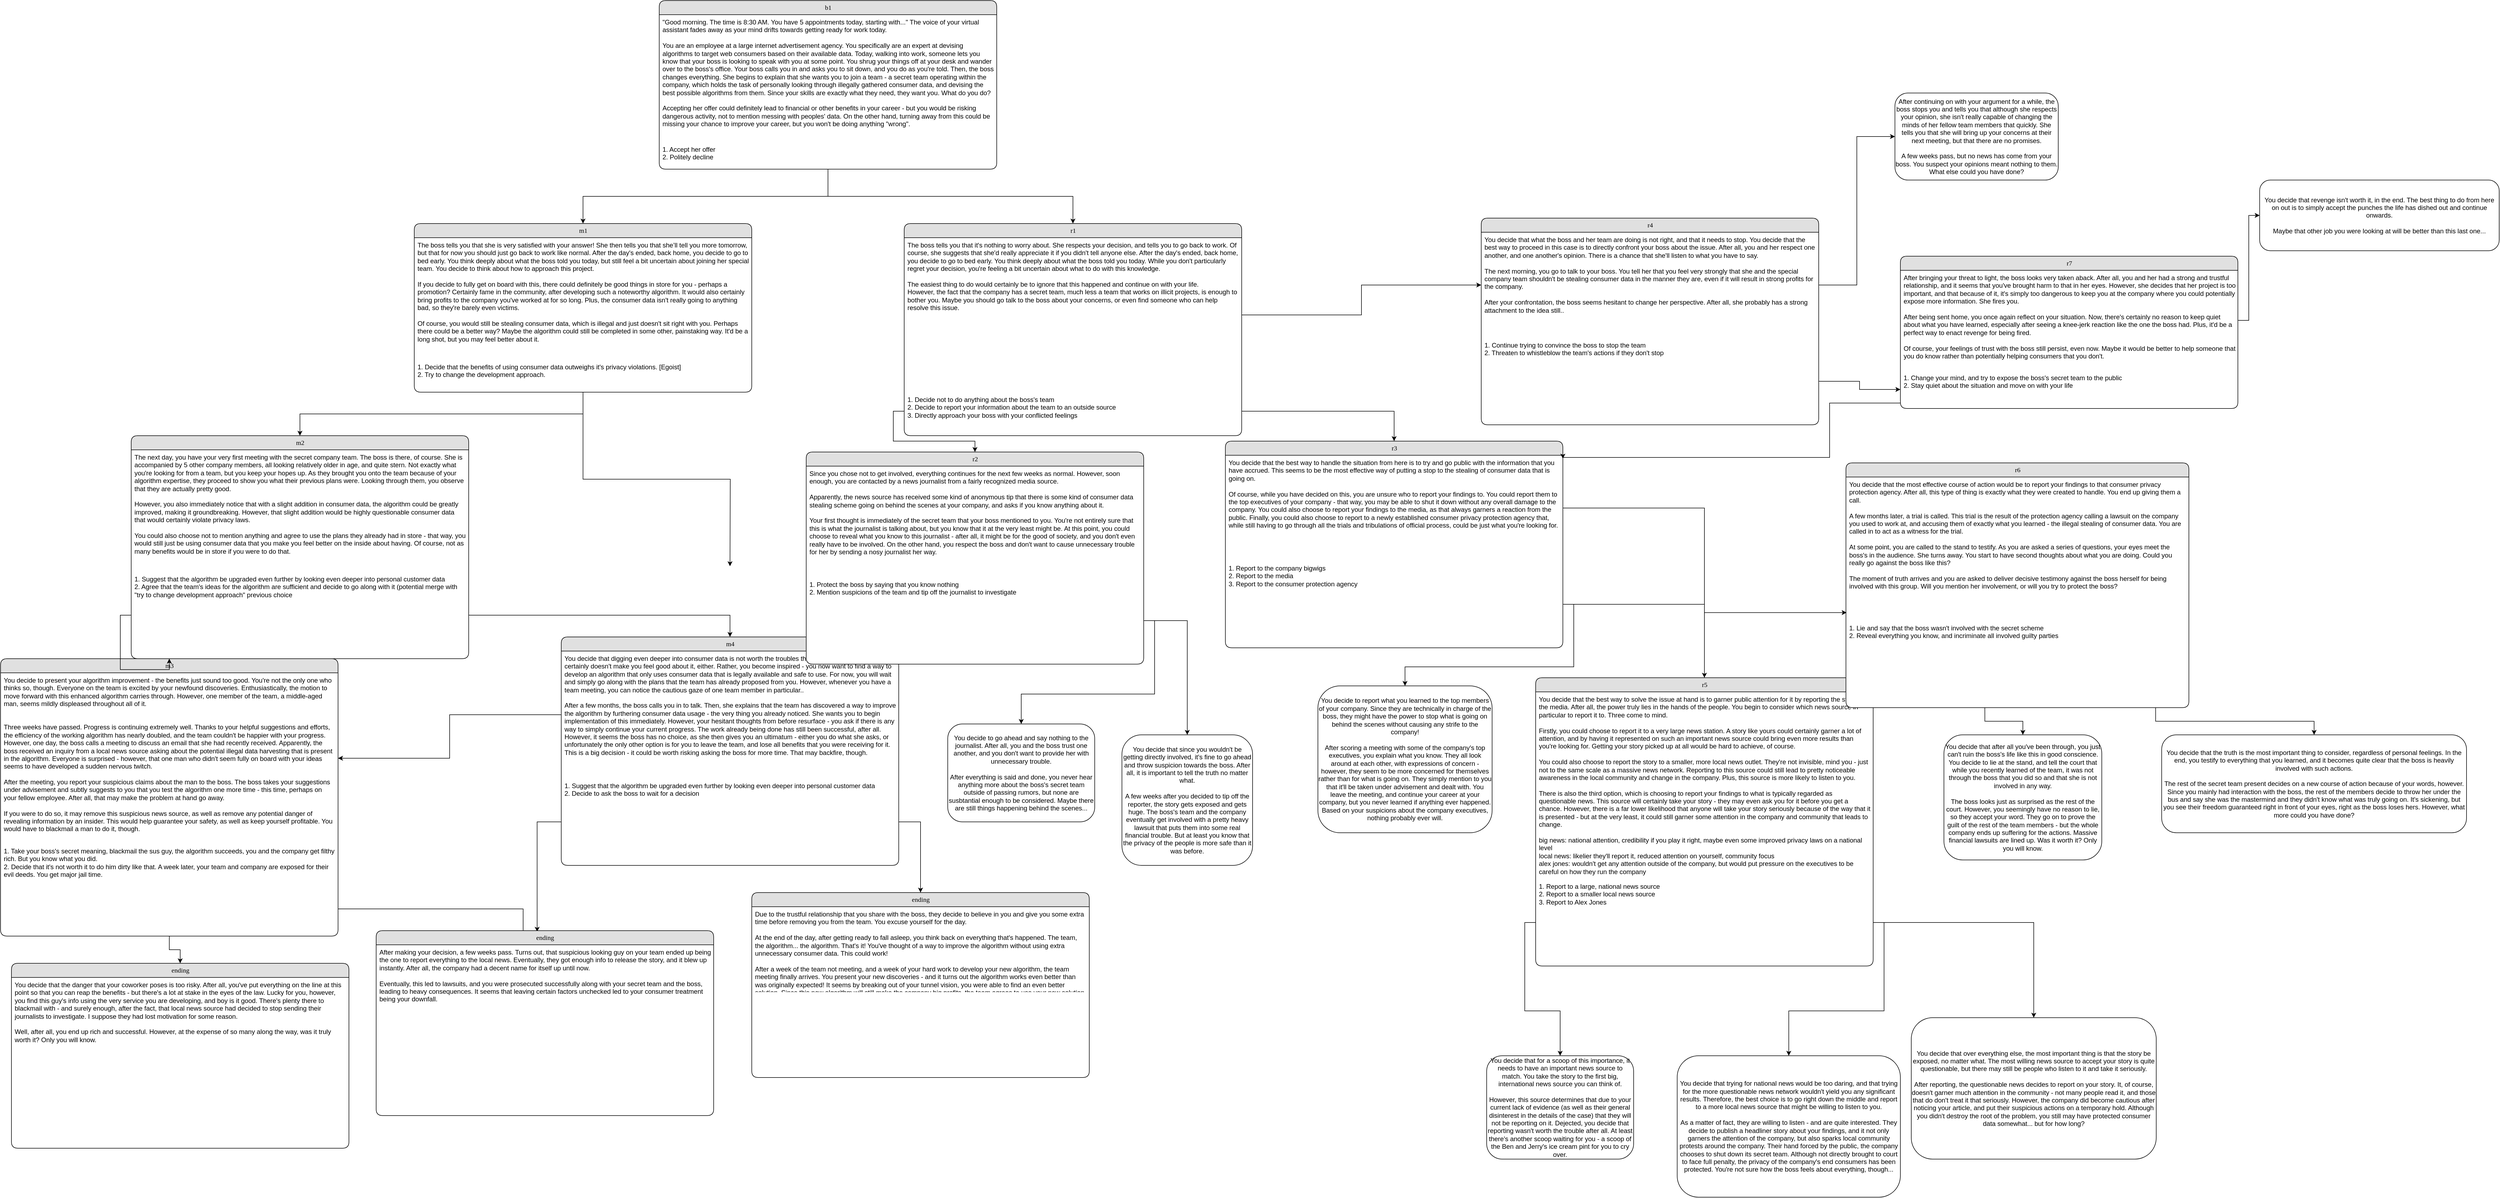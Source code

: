 <mxfile version="13.9.6" type="github">
  <diagram name="Page-1" id="b520641d-4fe3-3701-9064-5fc419738815">
    <mxGraphModel dx="2522" dy="772" grid="1" gridSize="10" guides="1" tooltips="1" connect="1" arrows="1" fold="1" page="1" pageScale="1" pageWidth="1100" pageHeight="850" background="#ffffff" math="0" shadow="0">
      <root>
        <mxCell id="0" />
        <mxCell id="1" parent="0" />
        <mxCell id="e9B-Smu1X89H_BTClJb--25" style="edgeStyle=orthogonalEdgeStyle;rounded=0;orthogonalLoop=1;jettySize=auto;html=1;" parent="1" source="e9B-Smu1X89H_BTClJb--18" target="e9B-Smu1X89H_BTClJb--22" edge="1">
          <mxGeometry relative="1" as="geometry" />
        </mxCell>
        <mxCell id="e9B-Smu1X89H_BTClJb--29" style="edgeStyle=orthogonalEdgeStyle;rounded=0;orthogonalLoop=1;jettySize=auto;html=1;" parent="1" source="e9B-Smu1X89H_BTClJb--18" target="e9B-Smu1X89H_BTClJb--26" edge="1">
          <mxGeometry relative="1" as="geometry" />
        </mxCell>
        <mxCell id="e9B-Smu1X89H_BTClJb--18" value="b1" style="swimlane;html=1;fontStyle=0;childLayout=stackLayout;horizontal=1;startSize=26;fillColor=#e0e0e0;horizontalStack=0;resizeParent=1;resizeLast=0;collapsible=1;marginBottom=0;swimlaneFillColor=#ffffff;align=center;rounded=1;shadow=0;comic=0;labelBackgroundColor=none;strokeWidth=1;fontFamily=Verdana;fontSize=12" parent="1" vertex="1">
          <mxGeometry x="130" y="30" width="620" height="310" as="geometry">
            <mxRectangle x="130" y="30" width="50" height="26" as="alternateBounds" />
          </mxGeometry>
        </mxCell>
        <mxCell id="e9B-Smu1X89H_BTClJb--19" value="&quot;Good morning. The time is 8:30 AM. You have 5 appointments today, starting with...&quot; The voice of your virtual assistant fades away as your mind drifts towards getting ready for work today.&#xa;&#xa;You are an employee at a large internet advertisement agency. You specifically are an expert at devising algorithms to target web consumers based on their available data. Today, walking into work, someone lets you know that your boss is looking to speak with you at some point. You shrug your things off at your desk and wander over to the boss&#39;s office. Your boss calls you in and asks you to sit down, and you do as you&#39;re told. Then, the boss changes everything. She begins to explain that she wants you to join a team - a secret team operating within the company, which holds the task of personally looking through illegally gathered consumer data, and devising the best possible algorithms from them. Since your skills are exactly what they need, they want you. What do you do?&#xa;&#xa;Accepting her offer could definitely lead to financial or other benefits in your career - but you would be risking dangerous activity, not to mention messing with peoples&#39; data. On the other hand, turning away from this could be missing your chance to improve your career, but you won&#39;t be doing anything &quot;wrong&quot;." style="text;strokeColor=none;fillColor=none;spacingLeft=4;spacingRight=4;overflow=hidden;rotatable=0;points=[[0,0.5],[1,0.5]];portConstraint=eastwest;whiteSpace=wrap;verticalAlign=top;" parent="e9B-Smu1X89H_BTClJb--18" vertex="1">
          <mxGeometry y="26" width="620" height="234" as="geometry" />
        </mxCell>
        <mxCell id="e9B-Smu1X89H_BTClJb--21" value="1. Accept her offer&#xa;2. Politely decline" style="text;strokeColor=none;fillColor=none;spacingLeft=4;spacingRight=4;whiteSpace=wrap;overflow=hidden;rotatable=0;points=[[0,0.5],[1,0.5]];portConstraint=eastwest;" parent="e9B-Smu1X89H_BTClJb--18" vertex="1">
          <mxGeometry y="260" width="620" height="50" as="geometry" />
        </mxCell>
        <mxCell id="e9B-Smu1X89H_BTClJb--33" style="edgeStyle=orthogonalEdgeStyle;rounded=0;orthogonalLoop=1;jettySize=auto;html=1;" parent="1" source="e9B-Smu1X89H_BTClJb--22" target="e9B-Smu1X89H_BTClJb--30" edge="1">
          <mxGeometry relative="1" as="geometry" />
        </mxCell>
        <mxCell id="V5t-5OzrnSoj0Fzdp6cP-18" style="edgeStyle=orthogonalEdgeStyle;rounded=0;orthogonalLoop=1;jettySize=auto;html=1;" parent="1" source="e9B-Smu1X89H_BTClJb--22" edge="1">
          <mxGeometry relative="1" as="geometry">
            <mxPoint x="260" y="1070" as="targetPoint" />
          </mxGeometry>
        </mxCell>
        <mxCell id="e9B-Smu1X89H_BTClJb--22" value="m1" style="swimlane;html=1;fontStyle=0;childLayout=stackLayout;horizontal=1;startSize=26;fillColor=#e0e0e0;horizontalStack=0;resizeParent=1;resizeLast=0;collapsible=1;marginBottom=0;swimlaneFillColor=#ffffff;align=center;rounded=1;shadow=0;comic=0;labelBackgroundColor=none;strokeWidth=1;fontFamily=Verdana;fontSize=12" parent="1" vertex="1">
          <mxGeometry x="-320" y="440" width="620" height="310" as="geometry">
            <mxRectangle x="510" y="180" width="50" height="26" as="alternateBounds" />
          </mxGeometry>
        </mxCell>
        <mxCell id="e9B-Smu1X89H_BTClJb--23" value="The boss tells you that she is very satisfied with your answer! She then tells you that she’ll tell you more tomorrow, but that for now you should just go back to work like normal. After the day&#39;s ended, back home, you decide to go to bed early. You think deeply about what the boss told you today, but still feel a bit uncertain about joining her special team. You decide to think about how to approach this project.&#xa;&#xa;If you decide to fully get on board with this, there could definitely be good things in store for you - perhaps a promotion? Certainly fame in the community, after developing such a noteworthy algorithm. It would also certainly bring profits to the company you&#39;ve worked at for so long. Plus, the consumer data isn&#39;t really going to anything bad, so they&#39;re barely even victims.&#xa;&#xa;Of course, you would still be stealing consumer data, which is illegal and just doesn&#39;t sit right with you. Perhaps there could be a better way? Maybe the algorithm could still be completed in some other, painstaking way. It&#39;d be a long shot, but you may feel better about it." style="text;strokeColor=none;fillColor=none;spacingLeft=4;spacingRight=4;overflow=hidden;rotatable=0;points=[[0,0.5],[1,0.5]];portConstraint=eastwest;whiteSpace=wrap;verticalAlign=top;" parent="e9B-Smu1X89H_BTClJb--22" vertex="1">
          <mxGeometry y="26" width="620" height="224" as="geometry" />
        </mxCell>
        <mxCell id="e9B-Smu1X89H_BTClJb--24" value="1. Decide that the benefits of using consumer data outweighs it&#39;s privacy violations. [Egoist]&#xa;2. Try to change the development approach." style="text;strokeColor=none;fillColor=none;spacingLeft=4;spacingRight=4;whiteSpace=wrap;overflow=hidden;rotatable=0;points=[[0,0.5],[1,0.5]];portConstraint=eastwest;" parent="e9B-Smu1X89H_BTClJb--22" vertex="1">
          <mxGeometry y="250" width="620" height="50" as="geometry" />
        </mxCell>
        <mxCell id="e9B-Smu1X89H_BTClJb--26" value="r1" style="swimlane;html=1;fontStyle=0;childLayout=stackLayout;horizontal=1;startSize=26;fillColor=#e0e0e0;horizontalStack=0;resizeParent=1;resizeLast=0;collapsible=1;marginBottom=0;swimlaneFillColor=#ffffff;align=center;rounded=1;shadow=0;comic=0;labelBackgroundColor=none;strokeWidth=1;fontFamily=Verdana;fontSize=12" parent="1" vertex="1">
          <mxGeometry x="580" y="440" width="620" height="390" as="geometry">
            <mxRectangle x="510" y="180" width="50" height="26" as="alternateBounds" />
          </mxGeometry>
        </mxCell>
        <mxCell id="e9B-Smu1X89H_BTClJb--27" value="The boss tells you that it&#39;s nothing to worry about. She respects your decision, and tells you to go back to work. Of course, she suggests that she&#39;d really appreciate it if you didn&#39;t tell anyone else. After the day&#39;s ended, back home, you decide to go to bed early. You think deeply about what the boss told you today. While you don&#39;t particularly regret your decision, you&#39;re feeling a bit uncertain about what to do with this knowledge. &#xa;&#xa;The easiest thing to do would certainly be to ignore that this happened and continue on with your life. &#xa;However, the fact that the company has a secret team, much less a team that works on illicit projects, is enough to bother you. Maybe you should go talk to the boss about your concerns, or even find someone who can help resolve this issue." style="text;strokeColor=none;fillColor=none;spacingLeft=4;spacingRight=4;overflow=hidden;rotatable=0;points=[[0,0.5],[1,0.5]];portConstraint=eastwest;whiteSpace=wrap;verticalAlign=top;" parent="e9B-Smu1X89H_BTClJb--26" vertex="1">
          <mxGeometry y="26" width="620" height="284" as="geometry" />
        </mxCell>
        <mxCell id="e9B-Smu1X89H_BTClJb--28" value="1. Decide not to do anything about the boss&#39;s team&#xa;2. Decide to report your information about the team to an outside source&#xa;3. Directly approach your boss with your conflicted feelings" style="text;strokeColor=none;fillColor=none;spacingLeft=4;spacingRight=4;whiteSpace=wrap;overflow=hidden;rotatable=0;points=[[0,0.5],[1,0.5]];portConstraint=eastwest;" parent="e9B-Smu1X89H_BTClJb--26" vertex="1">
          <mxGeometry y="310" width="620" height="70" as="geometry" />
        </mxCell>
        <mxCell id="e9B-Smu1X89H_BTClJb--30" value="m2" style="swimlane;html=1;fontStyle=0;childLayout=stackLayout;horizontal=1;startSize=26;fillColor=#e0e0e0;horizontalStack=0;resizeParent=1;resizeLast=0;collapsible=1;marginBottom=0;swimlaneFillColor=#ffffff;align=center;rounded=1;shadow=0;comic=0;labelBackgroundColor=none;strokeWidth=1;fontFamily=Verdana;fontSize=12" parent="1" vertex="1">
          <mxGeometry x="-840" y="830" width="620" height="410" as="geometry">
            <mxRectangle x="510" y="180" width="50" height="26" as="alternateBounds" />
          </mxGeometry>
        </mxCell>
        <mxCell id="e9B-Smu1X89H_BTClJb--31" value="The next day, you have your very first meeting with the secret company team. The boss is there, of course. She is accompanied by 5 other company members, all looking relatively older in age, and quite stern. Not exactly what you&#39;re looking for from a team, but you keep your hopes up. As they brought you onto the team because of your algorithm expertise, they proceed to show you what their previous plans were. Looking through them, you observe that they are actually pretty good. &#xa;&#xa;However, you also immediately notice that with a slight addition in consumer data, the algorithm could be greatly improved, making it groundbreaking. However, that slight addition would be highly questionable consumer data that would certainly violate privacy laws.&#xa;&#xa;You could also choose not to mention anything and agree to use the plans they already had in store - that way, you would still just be using consumer data that you make you feel better on the inside about having. Of course, not as many benefits would be in store if you were to do that." style="text;strokeColor=none;fillColor=none;spacingLeft=4;spacingRight=4;overflow=hidden;rotatable=0;points=[[0,0.5],[1,0.5]];portConstraint=eastwest;whiteSpace=wrap;verticalAlign=top;" parent="e9B-Smu1X89H_BTClJb--30" vertex="1">
          <mxGeometry y="26" width="620" height="224" as="geometry" />
        </mxCell>
        <mxCell id="e9B-Smu1X89H_BTClJb--32" value="1. Suggest that the algorithm be upgraded even further by looking even deeper into personal customer data&#xa;2. Agree that the team&#39;s ideas for the algorithm are sufficient and decide to go along with it (potential merge with &quot;try to change development approach&quot; previous choice" style="text;strokeColor=none;fillColor=none;spacingLeft=4;spacingRight=4;whiteSpace=wrap;overflow=hidden;rotatable=0;points=[[0,0.5],[1,0.5]];portConstraint=eastwest;" parent="e9B-Smu1X89H_BTClJb--30" vertex="1">
          <mxGeometry y="250" width="620" height="160" as="geometry" />
        </mxCell>
        <mxCell id="V5t-5OzrnSoj0Fzdp6cP-26" style="edgeStyle=orthogonalEdgeStyle;rounded=0;orthogonalLoop=1;jettySize=auto;html=1;" parent="1" source="V5t-5OzrnSoj0Fzdp6cP-7" target="ORPxbONJtoW9aJd18paX-41" edge="1">
          <mxGeometry relative="1" as="geometry">
            <mxPoint x="-310" y="1735" as="targetPoint" />
            <Array as="points">
              <mxPoint x="-120" y="1700" />
            </Array>
          </mxGeometry>
        </mxCell>
        <mxCell id="V5t-5OzrnSoj0Fzdp6cP-29" style="edgeStyle=orthogonalEdgeStyle;rounded=0;orthogonalLoop=1;jettySize=auto;html=1;entryX=0.5;entryY=0;entryDx=0;entryDy=0;" parent="1" source="V5t-5OzrnSoj0Fzdp6cP-7" target="ORPxbONJtoW9aJd18paX-42" edge="1">
          <mxGeometry relative="1" as="geometry">
            <mxPoint x="-750" y="1890" as="targetPoint" />
          </mxGeometry>
        </mxCell>
        <mxCell id="V5t-5OzrnSoj0Fzdp6cP-7" value="m3" style="swimlane;html=1;fontStyle=0;childLayout=stackLayout;horizontal=1;startSize=26;fillColor=#e0e0e0;horizontalStack=0;resizeParent=1;resizeLast=0;collapsible=1;marginBottom=0;swimlaneFillColor=#ffffff;align=center;rounded=1;shadow=0;comic=0;labelBackgroundColor=none;strokeWidth=1;fontFamily=Verdana;fontSize=12" parent="1" vertex="1">
          <mxGeometry x="-1080" y="1240" width="620" height="510" as="geometry">
            <mxRectangle x="510" y="180" width="50" height="26" as="alternateBounds" />
          </mxGeometry>
        </mxCell>
        <mxCell id="V5t-5OzrnSoj0Fzdp6cP-8" value="You decide to present your algorithm improvement - the benefits just sound too good. You&#39;re not the only one who thinks so, though. Everyone on the team is excited by your newfound discoveries. Enthusiastically, the motion to move forward with this enhanced algorithm carries through. However, one member of the team, a middle-aged man, seems mildly displeased throughout all of it.&#xa;&#xa;&#xa;Three weeks have passed. Progress is continuing extremely well. Thanks to your helpful suggestions and efforts, the efficiency of the working algorithm has nearly doubled, and the team couldn&#39;t be happier with your progress. However, one day, the boss calls a meeting to discuss an email that she had recently received. Apparently, the boss received an inquiry from a local news source asking about the potential illegal data harvesting that is present in the algorithm. Everyone is surprised - however, that one man who didn&#39;t seem fully on board with your ideas seems to have developed a sudden nervous twitch.&#xa;&#xa;After the meeting, you report your suspicious claims about the man to the boss. The boss takes your suggestions under advisement and subtly suggests to you that you test the algorithm one more time - this time, perhaps on your fellow employee. After all, that may make the problem at hand go away.&#xa;&#xa;If you were to do so, it may remove this suspicious news source, as well as remove any potential danger of revealing information by an insider. This would help guarantee your safety, as well as keep yourself profitable. You would have to blackmail a man to do it, though." style="text;strokeColor=none;fillColor=none;spacingLeft=4;spacingRight=4;overflow=hidden;rotatable=0;points=[[0,0.5],[1,0.5]];portConstraint=eastwest;whiteSpace=wrap;verticalAlign=top;" parent="V5t-5OzrnSoj0Fzdp6cP-7" vertex="1">
          <mxGeometry y="26" width="620" height="314" as="geometry" />
        </mxCell>
        <mxCell id="V5t-5OzrnSoj0Fzdp6cP-9" value="1. Take your boss&#39;s secret meaning, blackmail the sus guy, the algorithm succeeds, you and the company get filthy rich. But you know what you did.&#xa;2. Decide that it&#39;s not worth it to do him dirty like that. A week later, your team and company are exposed for their evil deeds. You get major jail time." style="text;strokeColor=none;fillColor=none;spacingLeft=4;spacingRight=4;whiteSpace=wrap;overflow=hidden;rotatable=0;points=[[0,0.5],[1,0.5]];portConstraint=eastwest;" parent="V5t-5OzrnSoj0Fzdp6cP-7" vertex="1">
          <mxGeometry y="340" width="620" height="170" as="geometry" />
        </mxCell>
        <mxCell id="V5t-5OzrnSoj0Fzdp6cP-10" value="m4" style="swimlane;html=1;fontStyle=0;childLayout=stackLayout;horizontal=1;startSize=26;fillColor=#e0e0e0;horizontalStack=0;resizeParent=1;resizeLast=0;collapsible=1;marginBottom=0;swimlaneFillColor=#ffffff;align=center;rounded=1;shadow=0;comic=0;labelBackgroundColor=none;strokeWidth=1;fontFamily=Verdana;fontSize=12" parent="1" vertex="1">
          <mxGeometry x="-50" y="1200" width="620" height="420" as="geometry">
            <mxRectangle x="510" y="180" width="50" height="26" as="alternateBounds" />
          </mxGeometry>
        </mxCell>
        <mxCell id="V5t-5OzrnSoj0Fzdp6cP-11" value="You decide that digging even deeper into consumer data is not worth the troubles that accompany it - and it certainly doesn&#39;t make you feel good about it, either. Rather, you become inspired - you now want to find a way to develop an algorithm that only uses consumer data that is legally available and safe to use. For now, you will wait and simply go along with the plans that the team has already proposed from you. However, whenever you have a team meeting, you can notice the cautious gaze of one team member in particular..&#xa;&#xa;After a few months, the boss calls you in to talk. Then, she explains that the team has discovered a way to improve the algorithm by furthering consumer data usage - the very thing you already noticed. She wants you to begin implementation of this immediately. However, your hesitant thoughts from before resurface - you ask if there is any way to simply continue your current progress. The work already being done has still been successful, after all. However, it seems the boss has no choice, as she then gives you an ultimatum - either you do what she asks, or unfortunately the only other option is for you to leave the team, and lose all benefits that you were receiving for it. This is a big decision - it could be worth risking asking the boss for more time. That may backfire, though." style="text;strokeColor=none;fillColor=none;spacingLeft=4;spacingRight=4;overflow=hidden;rotatable=0;points=[[0,0.5],[1,0.5]];portConstraint=eastwest;whiteSpace=wrap;verticalAlign=top;" parent="V5t-5OzrnSoj0Fzdp6cP-10" vertex="1">
          <mxGeometry y="26" width="620" height="234" as="geometry" />
        </mxCell>
        <mxCell id="V5t-5OzrnSoj0Fzdp6cP-12" value="1. Suggest that the algorithm be upgraded even further by looking even deeper into personal customer data&#xa;2. Decide to ask the boss to wait for a decision " style="text;strokeColor=none;fillColor=none;spacingLeft=4;spacingRight=4;whiteSpace=wrap;overflow=hidden;rotatable=0;points=[[0,0.5],[1,0.5]];portConstraint=eastwest;" parent="V5t-5OzrnSoj0Fzdp6cP-10" vertex="1">
          <mxGeometry y="260" width="620" height="160" as="geometry" />
        </mxCell>
        <mxCell id="V5t-5OzrnSoj0Fzdp6cP-14" style="edgeStyle=orthogonalEdgeStyle;rounded=0;orthogonalLoop=1;jettySize=auto;html=1;exitX=1;exitY=0.5;exitDx=0;exitDy=0;entryX=0.5;entryY=0;entryDx=0;entryDy=0;" parent="1" source="e9B-Smu1X89H_BTClJb--32" target="V5t-5OzrnSoj0Fzdp6cP-10" edge="1">
          <mxGeometry relative="1" as="geometry" />
        </mxCell>
        <mxCell id="V5t-5OzrnSoj0Fzdp6cP-23" style="edgeStyle=orthogonalEdgeStyle;rounded=0;orthogonalLoop=1;jettySize=auto;html=1;" parent="1" source="V5t-5OzrnSoj0Fzdp6cP-11" target="V5t-5OzrnSoj0Fzdp6cP-8" edge="1">
          <mxGeometry relative="1" as="geometry" />
        </mxCell>
        <mxCell id="V5t-5OzrnSoj0Fzdp6cP-24" style="edgeStyle=orthogonalEdgeStyle;rounded=0;orthogonalLoop=1;jettySize=auto;html=1;entryX=0.5;entryY=0;entryDx=0;entryDy=0;" parent="1" source="e9B-Smu1X89H_BTClJb--32" target="V5t-5OzrnSoj0Fzdp6cP-7" edge="1">
          <mxGeometry relative="1" as="geometry" />
        </mxCell>
        <mxCell id="V5t-5OzrnSoj0Fzdp6cP-27" style="edgeStyle=orthogonalEdgeStyle;rounded=0;orthogonalLoop=1;jettySize=auto;html=1;entryX=0.477;entryY=0.006;entryDx=0;entryDy=0;entryPerimeter=0;" parent="1" source="V5t-5OzrnSoj0Fzdp6cP-12" target="ORPxbONJtoW9aJd18paX-40" edge="1">
          <mxGeometry relative="1" as="geometry">
            <mxPoint x="-189.36" y="1661.65" as="targetPoint" />
          </mxGeometry>
        </mxCell>
        <mxCell id="V5t-5OzrnSoj0Fzdp6cP-32" value="ending" style="swimlane;html=1;fontStyle=0;childLayout=stackLayout;horizontal=1;startSize=26;fillColor=#e0e0e0;horizontalStack=0;resizeParent=1;resizeLast=0;collapsible=1;marginBottom=0;swimlaneFillColor=#ffffff;align=center;rounded=1;shadow=0;comic=0;labelBackgroundColor=none;strokeWidth=1;fontFamily=Verdana;fontSize=12" parent="1" vertex="1">
          <mxGeometry x="300" y="1670" width="620" height="340" as="geometry">
            <mxRectangle x="510" y="180" width="50" height="26" as="alternateBounds" />
          </mxGeometry>
        </mxCell>
        <mxCell id="V5t-5OzrnSoj0Fzdp6cP-33" value="Due to the trustful relationship that you share with the boss, they decide to believe in you and give you some extra time before removing you from the team. You excuse yourself for the day.&#xa;&#xa;At the end of the day, after getting ready to fall asleep, you think back on everything that&#39;s happened. The team, the algorithm... the algorithm. That&#39;s it! You&#39;ve thought of a way to improve the algorithm without using extra unnecessary consumer data. This could work!&#xa;&#xa;After a week of the team not meeting, and a week of your hard work to develop your new algorithm, the team meeting finally arrives. You present your new discoveries - and it turns out the algorithm works even better than was originally expected! It seems by breaking out of your tunnel vision, you were able to find an even better solution. Since this new algorithm will still make the company big profits, the team agrees to use your new solution. Everything seemed to work out well, in the end - and you didn&#39;t even have to steal data." style="text;strokeColor=none;fillColor=none;spacingLeft=4;spacingRight=4;overflow=hidden;rotatable=0;points=[[0,0.5],[1,0.5]];portConstraint=eastwest;whiteSpace=wrap;verticalAlign=top;" parent="V5t-5OzrnSoj0Fzdp6cP-32" vertex="1">
          <mxGeometry y="26" width="620" height="154" as="geometry" />
        </mxCell>
        <mxCell id="V5t-5OzrnSoj0Fzdp6cP-37" style="edgeStyle=orthogonalEdgeStyle;rounded=0;orthogonalLoop=1;jettySize=auto;html=1;entryX=0.5;entryY=0;entryDx=0;entryDy=0;" parent="1" source="V5t-5OzrnSoj0Fzdp6cP-12" target="V5t-5OzrnSoj0Fzdp6cP-32" edge="1">
          <mxGeometry relative="1" as="geometry" />
        </mxCell>
        <mxCell id="V5t-5OzrnSoj0Fzdp6cP-38" value="r2" style="swimlane;html=1;fontStyle=0;childLayout=stackLayout;horizontal=1;startSize=26;fillColor=#e0e0e0;horizontalStack=0;resizeParent=1;resizeLast=0;collapsible=1;marginBottom=0;swimlaneFillColor=#ffffff;align=center;rounded=1;shadow=0;comic=0;labelBackgroundColor=none;strokeWidth=1;fontFamily=Verdana;fontSize=12" parent="1" vertex="1">
          <mxGeometry x="400" y="860" width="620" height="390" as="geometry">
            <mxRectangle x="510" y="180" width="50" height="26" as="alternateBounds" />
          </mxGeometry>
        </mxCell>
        <mxCell id="V5t-5OzrnSoj0Fzdp6cP-39" value="Since you chose not to get involved, everything continues for the next few weeks as normal. However, soon enough, you are contacted by a news journalist from a fairly recognized media source. &#xa;&#xa;Apparently, the news source has received some kind of anonymous tip that there is some kind of consumer data stealing scheme going on behind the scenes at your company, and asks if you know anything about it.&#xa;&#xa;Your first thought is immediately of the secret team that your boss mentioned to you. You&#39;re not entirely sure that this is what the journalist is talking about, but you know that it at the very least might be. At this point, you could choose to reveal what you know to this journalist - after all, it might be for the good of society, and you don&#39;t even really have to be involved. On the other hand, you respect the boss and don&#39;t want to cause unnecessary trouble for her by sending a nosy journalist her way." style="text;strokeColor=none;fillColor=none;spacingLeft=4;spacingRight=4;overflow=hidden;rotatable=0;points=[[0,0.5],[1,0.5]];portConstraint=eastwest;whiteSpace=wrap;verticalAlign=top;" parent="V5t-5OzrnSoj0Fzdp6cP-38" vertex="1">
          <mxGeometry y="26" width="620" height="204" as="geometry" />
        </mxCell>
        <mxCell id="V5t-5OzrnSoj0Fzdp6cP-40" value="1. Protect the boss by saying that you know nothing&#xa;2. Mention suspicions of the team and tip off the journalist to investigate" style="text;strokeColor=none;fillColor=none;spacingLeft=4;spacingRight=4;whiteSpace=wrap;overflow=hidden;rotatable=0;points=[[0,0.5],[1,0.5]];portConstraint=eastwest;" parent="V5t-5OzrnSoj0Fzdp6cP-38" vertex="1">
          <mxGeometry y="230" width="620" height="160" as="geometry" />
        </mxCell>
        <mxCell id="V5t-5OzrnSoj0Fzdp6cP-41" style="edgeStyle=orthogonalEdgeStyle;rounded=0;orthogonalLoop=1;jettySize=auto;html=1;entryX=0.5;entryY=0;entryDx=0;entryDy=0;" parent="1" source="e9B-Smu1X89H_BTClJb--28" target="V5t-5OzrnSoj0Fzdp6cP-38" edge="1">
          <mxGeometry relative="1" as="geometry" />
        </mxCell>
        <mxCell id="ORPxbONJtoW9aJd18paX-4" value="You decide to go ahead and say nothing to the journalist. After all, you and the boss trust one another, and you don&#39;t want to provide her with unnecessary trouble.&lt;br&gt;&lt;br&gt;After everything is said and done, you never hear anything more about the boss&#39;s secret team outside of passing rumors, but none are susbtantial enough to be considered. Maybe there are still things happening behind the scenes..." style="rounded=1;whiteSpace=wrap;html=1;" parent="1" vertex="1">
          <mxGeometry x="660" y="1360" width="270" height="180" as="geometry" />
        </mxCell>
        <mxCell id="ORPxbONJtoW9aJd18paX-5" style="edgeStyle=orthogonalEdgeStyle;rounded=0;orthogonalLoop=1;jettySize=auto;html=1;entryX=0.5;entryY=0;entryDx=0;entryDy=0;" parent="1" source="V5t-5OzrnSoj0Fzdp6cP-40" target="ORPxbONJtoW9aJd18paX-4" edge="1">
          <mxGeometry relative="1" as="geometry" />
        </mxCell>
        <mxCell id="ORPxbONJtoW9aJd18paX-6" value="You decide that since you wouldn&#39;t be getting directly involved, it&#39;s fine to go ahead and throw suspicion towards the boss. After all, it is important to tell the truth no matter what.&lt;br&gt;&lt;br&gt;A few weeks after you decided to tip off the reporter, the story gets exposed and gets huge. The boss&#39;s team and the company eventually get involved with a pretty heavy lawsuit that puts them into some real financial trouble. But at least you know that the privacy of the people is more safe than it was before." style="rounded=1;whiteSpace=wrap;html=1;" parent="1" vertex="1">
          <mxGeometry x="980" y="1380" width="240" height="240" as="geometry" />
        </mxCell>
        <mxCell id="ORPxbONJtoW9aJd18paX-7" style="edgeStyle=orthogonalEdgeStyle;rounded=0;orthogonalLoop=1;jettySize=auto;html=1;" parent="1" source="V5t-5OzrnSoj0Fzdp6cP-40" target="ORPxbONJtoW9aJd18paX-6" edge="1">
          <mxGeometry relative="1" as="geometry" />
        </mxCell>
        <mxCell id="ORPxbONJtoW9aJd18paX-8" value="r3" style="swimlane;html=1;fontStyle=0;childLayout=stackLayout;horizontal=1;startSize=26;fillColor=#e0e0e0;horizontalStack=0;resizeParent=1;resizeLast=0;collapsible=1;marginBottom=0;swimlaneFillColor=#ffffff;align=center;rounded=1;shadow=0;comic=0;labelBackgroundColor=none;strokeWidth=1;fontFamily=Verdana;fontSize=12" parent="1" vertex="1">
          <mxGeometry x="1170" y="840" width="620" height="380" as="geometry">
            <mxRectangle x="510" y="180" width="50" height="26" as="alternateBounds" />
          </mxGeometry>
        </mxCell>
        <mxCell id="ORPxbONJtoW9aJd18paX-9" value="You decide that the best way to handle the situation from here is to try and go public with the information that you have accrued. This seems to be the most effective way of putting a stop to the stealing of consumer data that is going on.&#xa;&#xa;Of course, while you have decided on this, you are unsure who to report your findings to. You could report them to the top executives of your company - that way, you may be able to shut it down without any overall damage to the company. You could also choose to report your findings to the media, as that always garners a reaction from the public. Finally, you could also choose to report to a newly established consumer privacy protection agency that, while still having to go through all the trials and tribulations of official process, could be just what you&#39;re looking for." style="text;strokeColor=none;fillColor=none;spacingLeft=4;spacingRight=4;overflow=hidden;rotatable=0;points=[[0,0.5],[1,0.5]];portConstraint=eastwest;whiteSpace=wrap;verticalAlign=top;" parent="ORPxbONJtoW9aJd18paX-8" vertex="1">
          <mxGeometry y="26" width="620" height="194" as="geometry" />
        </mxCell>
        <mxCell id="ORPxbONJtoW9aJd18paX-10" value="1. Report to the company bigwigs&#xa;2. Report to the media&#xa;3. Report to the consumer protection agency" style="text;strokeColor=none;fillColor=none;spacingLeft=4;spacingRight=4;whiteSpace=wrap;overflow=hidden;rotatable=0;points=[[0,0.5],[1,0.5]];portConstraint=eastwest;" parent="ORPxbONJtoW9aJd18paX-8" vertex="1">
          <mxGeometry y="220" width="620" height="160" as="geometry" />
        </mxCell>
        <mxCell id="ORPxbONJtoW9aJd18paX-11" value="r4" style="swimlane;html=1;fontStyle=0;childLayout=stackLayout;horizontal=1;startSize=26;fillColor=#e0e0e0;horizontalStack=0;resizeParent=1;resizeLast=0;collapsible=1;marginBottom=0;swimlaneFillColor=#ffffff;align=center;rounded=1;shadow=0;comic=0;labelBackgroundColor=none;strokeWidth=1;fontFamily=Verdana;fontSize=12" parent="1" vertex="1">
          <mxGeometry x="1640" y="430" width="620" height="380" as="geometry">
            <mxRectangle x="510" y="180" width="50" height="26" as="alternateBounds" />
          </mxGeometry>
        </mxCell>
        <mxCell id="ORPxbONJtoW9aJd18paX-12" value="You decide that what the boss and her team are doing is not right, and that it needs to stop. You decide that the best way to proceed in this case is to directly confront your boss about the issue. After all, you and her respect one another, and one another&#39;s opinion. There is a chance that she&#39;ll listen to what you have to say.&#xa;&#xa;The next morning, you go to talk to your boss. You tell her that you feel very strongly that she and the special company team shouldn&#39;t be stealing consumer data in the manner they are, even if it will result in strong profits for the company.&#xa;&#xa;After your confrontation, the boss seems hesitant to change her perspective. After all, she probably has a strong attachment to the idea still.." style="text;strokeColor=none;fillColor=none;spacingLeft=4;spacingRight=4;overflow=hidden;rotatable=0;points=[[0,0.5],[1,0.5]];portConstraint=eastwest;whiteSpace=wrap;verticalAlign=top;" parent="ORPxbONJtoW9aJd18paX-11" vertex="1">
          <mxGeometry y="26" width="620" height="194" as="geometry" />
        </mxCell>
        <mxCell id="ORPxbONJtoW9aJd18paX-13" value="1. Continue trying to convince the boss to stop the team&#xa;2. Threaten to whistleblow the team&#39;s actions if they don&#39;t stop" style="text;strokeColor=none;fillColor=none;spacingLeft=4;spacingRight=4;whiteSpace=wrap;overflow=hidden;rotatable=0;points=[[0,0.5],[1,0.5]];portConstraint=eastwest;" parent="ORPxbONJtoW9aJd18paX-11" vertex="1">
          <mxGeometry y="220" width="620" height="160" as="geometry" />
        </mxCell>
        <mxCell id="ORPxbONJtoW9aJd18paX-14" style="edgeStyle=orthogonalEdgeStyle;rounded=0;orthogonalLoop=1;jettySize=auto;html=1;entryX=0.5;entryY=0;entryDx=0;entryDy=0;" parent="1" source="e9B-Smu1X89H_BTClJb--28" target="ORPxbONJtoW9aJd18paX-8" edge="1">
          <mxGeometry relative="1" as="geometry" />
        </mxCell>
        <mxCell id="ORPxbONJtoW9aJd18paX-15" style="edgeStyle=orthogonalEdgeStyle;rounded=0;orthogonalLoop=1;jettySize=auto;html=1;" parent="1" source="e9B-Smu1X89H_BTClJb--27" target="ORPxbONJtoW9aJd18paX-12" edge="1">
          <mxGeometry relative="1" as="geometry" />
        </mxCell>
        <mxCell id="ORPxbONJtoW9aJd18paX-16" value="You decide to report what you learned to the top members of your company. Since they are technically in charge of the boss, they might have the power to stop what is going on behind the scenes without causing any strife to the company!&lt;br&gt;&lt;br&gt;After scoring a meeting with some of the company&#39;s top executives, you explain what you know. They all look around at each other, with expressions of concern - however, they seem to be more concerned for themselves rather than for what is going on. They simply mention to you that it&#39;ll be taken under advisement and dealt with. You leave the meeting, and continue your career at your company, but you never learned if anything ever happened. Based on your suspicions about the company executives, nothing probably ever will." style="rounded=1;whiteSpace=wrap;html=1;" parent="1" vertex="1">
          <mxGeometry x="1340" y="1290" width="320" height="270" as="geometry" />
        </mxCell>
        <mxCell id="ORPxbONJtoW9aJd18paX-17" style="edgeStyle=orthogonalEdgeStyle;rounded=0;orthogonalLoop=1;jettySize=auto;html=1;" parent="1" source="ORPxbONJtoW9aJd18paX-10" target="ORPxbONJtoW9aJd18paX-16" edge="1">
          <mxGeometry relative="1" as="geometry" />
        </mxCell>
        <mxCell id="ORPxbONJtoW9aJd18paX-18" value="r5" style="swimlane;html=1;fontStyle=0;childLayout=stackLayout;horizontal=1;startSize=26;fillColor=#e0e0e0;horizontalStack=0;resizeParent=1;resizeLast=0;collapsible=1;marginBottom=0;swimlaneFillColor=#ffffff;align=center;rounded=1;shadow=0;comic=0;labelBackgroundColor=none;strokeWidth=1;fontFamily=Verdana;fontSize=12" parent="1" vertex="1">
          <mxGeometry x="1740" y="1275" width="620" height="530" as="geometry">
            <mxRectangle x="510" y="180" width="50" height="26" as="alternateBounds" />
          </mxGeometry>
        </mxCell>
        <mxCell id="ORPxbONJtoW9aJd18paX-19" value="You decide that the best way to solve the issue at hand is to garner public attention for it by reporting the story to the media. After all, the power truly lies in the hands of the people. You begin to consider which news source in particular to report it to. Three come to mind.&#xa;&#xa;Firstly, you could choose to report it to a very large news station. A story like yours could certainly garner a lot of attention, and by having it represented on such an important news source could bring even more results than you&#39;re looking for. Getting your story picked up at all would be hard to achieve, of course. &#xa;&#xa;You could also choose to report the story to a smaller, more local news outlet. They&#39;re not invisible, mind you - just not to the same scale as a massive news network. Reporting to this source could still lead to pretty noticeable awareness in the local community and change in the company. Plus, this source is more likely to listen to you.&#xa;&#xa;There is also the third option, which is choosing to report your findings to what is typically regarded as questionable news. This source will certainly take your story - they may even ask you for it before you get a chance. However, there is a far lower likelihood that anyone will take your story seriously because of the way that it is presented - but at the very least, it could still garner some attention in the company and community that leads to change.&#xa;&#xa;big news: national attention, credibility if you play it right, maybe even some improved privacy laws on a national level&#xa;local news: likelier they&#39;ll report it, reduced attention on yourself, community focus&#xa;alex jones: wouldn&#39;t get any attention outside of the company, but would put pressure on the executives to be careful on how they run the company" style="text;strokeColor=none;fillColor=none;spacingLeft=4;spacingRight=4;overflow=hidden;rotatable=0;points=[[0,0.5],[1,0.5]];portConstraint=eastwest;whiteSpace=wrap;verticalAlign=top;" parent="ORPxbONJtoW9aJd18paX-18" vertex="1">
          <mxGeometry y="26" width="620" height="344" as="geometry" />
        </mxCell>
        <mxCell id="ORPxbONJtoW9aJd18paX-20" value="1. Report to a large, national news source&#xa;2. Report to a smaller local news source&#xa;3. Report to Alex Jones" style="text;strokeColor=none;fillColor=none;spacingLeft=4;spacingRight=4;whiteSpace=wrap;overflow=hidden;rotatable=0;points=[[0,0.5],[1,0.5]];portConstraint=eastwest;" parent="ORPxbONJtoW9aJd18paX-18" vertex="1">
          <mxGeometry y="370" width="620" height="160" as="geometry" />
        </mxCell>
        <mxCell id="ORPxbONJtoW9aJd18paX-21" style="edgeStyle=orthogonalEdgeStyle;rounded=0;orthogonalLoop=1;jettySize=auto;html=1;entryX=0.5;entryY=0;entryDx=0;entryDy=0;" parent="1" source="ORPxbONJtoW9aJd18paX-10" target="ORPxbONJtoW9aJd18paX-18" edge="1">
          <mxGeometry relative="1" as="geometry" />
        </mxCell>
        <mxCell id="ORPxbONJtoW9aJd18paX-22" value="r6" style="swimlane;html=1;fontStyle=0;childLayout=stackLayout;horizontal=1;startSize=26;fillColor=#e0e0e0;horizontalStack=0;resizeParent=1;resizeLast=0;collapsible=1;marginBottom=0;swimlaneFillColor=#ffffff;align=center;rounded=1;shadow=0;comic=0;labelBackgroundColor=none;strokeWidth=1;fontFamily=Verdana;fontSize=12" parent="1" vertex="1">
          <mxGeometry x="2310" y="880" width="630" height="450" as="geometry">
            <mxRectangle x="510" y="180" width="50" height="26" as="alternateBounds" />
          </mxGeometry>
        </mxCell>
        <mxCell id="ORPxbONJtoW9aJd18paX-23" value="You decide that the most effective course of action would be to report your findings to that consumer privacy protection agency. After all, this type of thing is exactly what they were created to handle. You end up giving them a call.&#xa;&#xa;A few months later, a trial is called. This trial is the result of the protection agency calling a lawsuit on the company you used to work at, and accusing them of exactly what you learned - the illegal stealing of consumer data. You are called in to act as a witness for the trial.&#xa;&#xa;At some point, you are called to the stand to testify. As you are asked a series of questions, your eyes meet the boss&#39;s in the audience. She turns away. You start to have second thoughts about what you are doing. Could you really go against the boss like this?&#xa;&#xa;The moment of truth arrives and you are asked to deliver decisive testimony against the boss herself for being involved with this group. Will you mention her involvement, or will you try to protect the boss?" style="text;strokeColor=none;fillColor=none;spacingLeft=4;spacingRight=4;overflow=hidden;rotatable=0;points=[[0,0.5],[1,0.5]];portConstraint=eastwest;whiteSpace=wrap;verticalAlign=top;" parent="ORPxbONJtoW9aJd18paX-22" vertex="1">
          <mxGeometry y="26" width="630" height="264" as="geometry" />
        </mxCell>
        <mxCell id="ORPxbONJtoW9aJd18paX-24" value="1. Lie and say that the boss wasn&#39;t involved with the secret scheme&#xa;2. Reveal everything you know, and incriminate all involved guilty parties" style="text;strokeColor=none;fillColor=none;spacingLeft=4;spacingRight=4;whiteSpace=wrap;overflow=hidden;rotatable=0;points=[[0,0.5],[1,0.5]];portConstraint=eastwest;" parent="ORPxbONJtoW9aJd18paX-22" vertex="1">
          <mxGeometry y="290" width="630" height="160" as="geometry" />
        </mxCell>
        <mxCell id="ORPxbONJtoW9aJd18paX-25" style="edgeStyle=orthogonalEdgeStyle;rounded=0;orthogonalLoop=1;jettySize=auto;html=1;entryX=0.002;entryY=0.944;entryDx=0;entryDy=0;entryPerimeter=0;" parent="1" source="ORPxbONJtoW9aJd18paX-9" target="ORPxbONJtoW9aJd18paX-23" edge="1">
          <mxGeometry relative="1" as="geometry" />
        </mxCell>
        <mxCell id="ORPxbONJtoW9aJd18paX-29" value="r7" style="swimlane;html=1;fontStyle=0;childLayout=stackLayout;horizontal=1;startSize=26;fillColor=#e0e0e0;horizontalStack=0;resizeParent=1;resizeLast=0;collapsible=1;marginBottom=0;swimlaneFillColor=#ffffff;align=center;rounded=1;shadow=0;comic=0;labelBackgroundColor=none;strokeWidth=1;fontFamily=Verdana;fontSize=12" parent="1" vertex="1">
          <mxGeometry x="2410" y="500" width="620" height="280" as="geometry">
            <mxRectangle x="510" y="180" width="50" height="26" as="alternateBounds" />
          </mxGeometry>
        </mxCell>
        <mxCell id="ORPxbONJtoW9aJd18paX-30" value="After bringing your threat to light, the boss looks very taken aback. After all, you and her had a strong and trustful relationship, and it seems that you&#39;ve brought harm to that in her eyes. However, she decides that her project is too important, and that because of it, it&#39;s simply too dangerous to keep you at the company where you could potentially expose more information. She fires you.&#xa;&#xa;After being sent home, you once again reflect on your situation. Now, there&#39;s certainly no reason to keep quiet about what you have learned, especially after seeing a knee-jerk reaction like the one the boss had. Plus, it&#39;d be a perfect way to enact revenge for being fired.&#xa;&#xa;Of course, your feelings of trust with the boss still persist, even now. Maybe it would be better to help someone that you do know rather than potentially helping consumers that you don&#39;t.&#xa;&#xa;" style="text;strokeColor=none;fillColor=none;spacingLeft=4;spacingRight=4;overflow=hidden;rotatable=0;points=[[0,0.5],[1,0.5]];portConstraint=eastwest;whiteSpace=wrap;verticalAlign=top;" parent="ORPxbONJtoW9aJd18paX-29" vertex="1">
          <mxGeometry y="26" width="620" height="184" as="geometry" />
        </mxCell>
        <mxCell id="ORPxbONJtoW9aJd18paX-31" value="1. Change your mind, and try to expose the boss&#39;s secret team to the public&#xa;2. Stay quiet about the situation and move on with your life" style="text;strokeColor=none;fillColor=none;spacingLeft=4;spacingRight=4;whiteSpace=wrap;overflow=hidden;rotatable=0;points=[[0,0.5],[1,0.5]];portConstraint=eastwest;" parent="ORPxbONJtoW9aJd18paX-29" vertex="1">
          <mxGeometry y="210" width="620" height="70" as="geometry" />
        </mxCell>
        <mxCell id="ORPxbONJtoW9aJd18paX-32" style="edgeStyle=orthogonalEdgeStyle;rounded=0;orthogonalLoop=1;jettySize=auto;html=1;" parent="1" source="ORPxbONJtoW9aJd18paX-13" target="ORPxbONJtoW9aJd18paX-31" edge="1">
          <mxGeometry relative="1" as="geometry" />
        </mxCell>
        <mxCell id="ORPxbONJtoW9aJd18paX-34" value="After continuing on with your argument for a while, the boss stops you and tells you that although she respects your opinion, she isn&#39;t really capable of changing the minds of her fellow team members that quickly. She tells you that she will bring up your concerns at their next meeting, but that there are no promises. &lt;br&gt;&lt;br&gt;A few weeks pass, but no news has come from your boss. You suspect your opinions meant nothing to them. What else could you have done?" style="rounded=1;whiteSpace=wrap;html=1;" parent="1" vertex="1">
          <mxGeometry x="2400" y="200" width="300" height="160" as="geometry" />
        </mxCell>
        <mxCell id="ORPxbONJtoW9aJd18paX-35" style="edgeStyle=orthogonalEdgeStyle;rounded=0;orthogonalLoop=1;jettySize=auto;html=1;entryX=0;entryY=0.5;entryDx=0;entryDy=0;" parent="1" source="ORPxbONJtoW9aJd18paX-12" target="ORPxbONJtoW9aJd18paX-34" edge="1">
          <mxGeometry relative="1" as="geometry" />
        </mxCell>
        <mxCell id="ORPxbONJtoW9aJd18paX-36" style="edgeStyle=orthogonalEdgeStyle;rounded=0;orthogonalLoop=1;jettySize=auto;html=1;entryX=1;entryY=0.032;entryDx=0;entryDy=0;entryPerimeter=0;" parent="1" source="ORPxbONJtoW9aJd18paX-31" target="ORPxbONJtoW9aJd18paX-9" edge="1">
          <mxGeometry relative="1" as="geometry">
            <Array as="points">
              <mxPoint x="2280" y="770" />
              <mxPoint x="2280" y="870" />
            </Array>
          </mxGeometry>
        </mxCell>
        <mxCell id="ORPxbONJtoW9aJd18paX-37" value="You decide that revenge isn&#39;t worth it, in the end. The best thing to do from here on out is to simply accept the punches the life has dished out and continue onwards.&lt;br&gt;&lt;br&gt;Maybe that other job you were looking at will be better than this last one..." style="rounded=1;whiteSpace=wrap;html=1;" parent="1" vertex="1">
          <mxGeometry x="3070" y="360" width="440" height="130" as="geometry" />
        </mxCell>
        <mxCell id="ORPxbONJtoW9aJd18paX-38" style="edgeStyle=orthogonalEdgeStyle;rounded=0;orthogonalLoop=1;jettySize=auto;html=1;entryX=0;entryY=0.5;entryDx=0;entryDy=0;" parent="1" source="ORPxbONJtoW9aJd18paX-30" target="ORPxbONJtoW9aJd18paX-37" edge="1">
          <mxGeometry relative="1" as="geometry" />
        </mxCell>
        <mxCell id="e9B-Smu1X89H_BTClJb--40" style="edgeStyle=orthogonalEdgeStyle;rounded=0;orthogonalLoop=1;jettySize=auto;html=1;exitX=0.405;exitY=1.003;exitDx=0;exitDy=0;exitPerimeter=0;entryX=0.5;entryY=0;entryDx=0;entryDy=0;" parent="1" source="ORPxbONJtoW9aJd18paX-24" target="e9B-Smu1X89H_BTClJb--37" edge="1">
          <mxGeometry relative="1" as="geometry">
            <mxPoint x="2650" y="1230" as="sourcePoint" />
            <mxPoint x="2540" y="1220" as="targetPoint" />
          </mxGeometry>
        </mxCell>
        <mxCell id="e9B-Smu1X89H_BTClJb--37" value="You decide that after all you&#39;ve been through, you just can&#39;t ruin the boss&#39;s life like this in good conscience. You decide to lie at the stand, and tell the court that while you recently learned of the team, it was not through the boss that you did so and that she is not involved in any way.&lt;br&gt;&lt;br&gt;The boss looks just as surprised as the rest of the court. However, you seemingly have no reason to lie, so they accept your word. They go on to prove the guilt of the rest of the team members - but the whole company ends up suffering for the actions. Massive financial lawsuits are lined up. Was it worth it? Only you will know." style="rounded=1;whiteSpace=wrap;html=1;" parent="1" vertex="1">
          <mxGeometry x="2490" y="1380" width="290" height="230" as="geometry" />
        </mxCell>
        <mxCell id="e9B-Smu1X89H_BTClJb--41" style="edgeStyle=orthogonalEdgeStyle;rounded=0;orthogonalLoop=1;jettySize=auto;html=1;entryX=0.5;entryY=0;entryDx=0;entryDy=0;exitX=0.903;exitY=1;exitDx=0;exitDy=0;exitPerimeter=0;" parent="1" source="ORPxbONJtoW9aJd18paX-24" target="e9B-Smu1X89H_BTClJb--38" edge="1">
          <mxGeometry relative="1" as="geometry">
            <mxPoint x="2650" y="1260" as="sourcePoint" />
            <mxPoint x="2720" y="1245" as="targetPoint" />
          </mxGeometry>
        </mxCell>
        <mxCell id="e9B-Smu1X89H_BTClJb--38" value="You decide that the truth is the most important thing to consider, regardless of personal feelings. In the end, you testify to everything that you learned, and it becomes quite clear that the boss is heavily involved with such actions.&lt;br&gt;&lt;br&gt;The rest of the secret team present decides on a new course of action because of your words, however. Since you mainly had interaction with the boss, the rest of the members decide to throw her under the bus and say she was the mastermind and they didn&#39;t know what was truly going on. It&#39;s sickening, but you see their freedom guaranteed right in front of your eyes, right as the boss loses hers. However, what more could you have done?" style="rounded=1;whiteSpace=wrap;html=1;" parent="1" vertex="1">
          <mxGeometry x="2890" y="1380" width="560" height="180" as="geometry" />
        </mxCell>
        <mxCell id="ORPxbONJtoW9aJd18paX-40" value="ending" style="swimlane;html=1;fontStyle=0;childLayout=stackLayout;horizontal=1;startSize=26;fillColor=#e0e0e0;horizontalStack=0;resizeParent=1;resizeLast=0;collapsible=1;marginBottom=0;swimlaneFillColor=#ffffff;align=center;rounded=1;shadow=0;comic=0;labelBackgroundColor=none;strokeWidth=1;fontFamily=Verdana;fontSize=12" parent="1" vertex="1">
          <mxGeometry x="-390" y="1740" width="620" height="340" as="geometry">
            <mxRectangle x="510" y="180" width="50" height="26" as="alternateBounds" />
          </mxGeometry>
        </mxCell>
        <mxCell id="ORPxbONJtoW9aJd18paX-41" value="After making your decision, a few weeks pass. Turns out, that suspicious looking guy on your team ended up being the one to report everything to the local news. Eventually, they got enough info to release the story, and it blew up instantly. After all, the company had a decent name for itself up until now. &#xa;&#xa;Eventually, this led to lawsuits, and you were prosecuted successfully along with your secret team and the boss, leading to heavy consequences. It seems that leaving certain factors unchecked led to your consumer treatment being your downfall." style="text;strokeColor=none;fillColor=none;spacingLeft=4;spacingRight=4;overflow=hidden;rotatable=0;points=[[0,0.5],[1,0.5]];portConstraint=eastwest;whiteSpace=wrap;verticalAlign=top;" parent="ORPxbONJtoW9aJd18paX-40" vertex="1">
          <mxGeometry y="26" width="620" height="154" as="geometry" />
        </mxCell>
        <mxCell id="ORPxbONJtoW9aJd18paX-42" value="ending" style="swimlane;html=1;fontStyle=0;childLayout=stackLayout;horizontal=1;startSize=26;fillColor=#e0e0e0;horizontalStack=0;resizeParent=1;resizeLast=0;collapsible=1;marginBottom=0;swimlaneFillColor=#ffffff;align=center;rounded=1;shadow=0;comic=0;labelBackgroundColor=none;strokeWidth=1;fontFamily=Verdana;fontSize=12" parent="1" vertex="1">
          <mxGeometry x="-1060" y="1800" width="620" height="340" as="geometry">
            <mxRectangle x="510" y="180" width="50" height="26" as="alternateBounds" />
          </mxGeometry>
        </mxCell>
        <mxCell id="ORPxbONJtoW9aJd18paX-43" value="You decide that the danger that your coworker poses is too risky. After all, you&#39;ve put everything on the line at this point so that you can reap the benefits - but there&#39;s a lot at stake in the eyes of the law. Lucky for you, however, you find this guy&#39;s info using the very service you are developing, and boy is it good. There&#39;s plenty there to blackmail with - and surely enough, after the fact, that local news source had decided to stop sending their journalists to investigate. I suppose they had lost motivation for some reason. &#xa;&#xa;Well, after all, you end up rich and successful. However, at the expense of so many along the way, was it truly worth it? Only you will know." style="text;strokeColor=none;fillColor=none;spacingLeft=4;spacingRight=4;overflow=hidden;rotatable=0;points=[[0,0.5],[1,0.5]];portConstraint=eastwest;whiteSpace=wrap;verticalAlign=top;" parent="ORPxbONJtoW9aJd18paX-42" vertex="1">
          <mxGeometry y="26" width="620" height="154" as="geometry" />
        </mxCell>
        <mxCell id="aHEVVbb7gqMBnt1pB9fn-2" value="You decide that for a scoop of this importance, it needs to have an important news source to match. You take the story to the first big, international news source you can think of.&lt;br&gt;&lt;br&gt;However, this source determines that due to your current lack of evidence (as well as their general disinterest in the details of the case) that they will not be reporting on it. Dejected, you decide that reporting wasn&#39;t worth the trouble after all. At least there&#39;s another scoop waiting for you - a scoop of the Ben and Jerry&#39;s ice cream pint for you to cry over." style="rounded=1;whiteSpace=wrap;html=1;" vertex="1" parent="1">
          <mxGeometry x="1650" y="1970" width="270" height="190" as="geometry" />
        </mxCell>
        <mxCell id="aHEVVbb7gqMBnt1pB9fn-3" value="You decide that trying for national news would be too daring, and that trying for the more questionable news network wouldn&#39;t yield you any significant results. Therefore, the best choice is to go right down the middle and report to a more local news source that might be willing to listen to you.&lt;br&gt;&lt;br&gt;As a matter of fact, they are willing to listen - and are quite interested. They decide to publish a headliner story about your findings, and it not only garners the attention of the company, but also sparks local community protests around the company. Their hand forced by the public, the company chooses to shut down its secret team. Although not directly brought to court to face full penalty, the privacy of the company&#39;s end consumers has been protected. You&#39;re not sure how the boss feels about everything, though..." style="rounded=1;whiteSpace=wrap;html=1;" vertex="1" parent="1">
          <mxGeometry x="2000" y="1970" width="410" height="260" as="geometry" />
        </mxCell>
        <mxCell id="aHEVVbb7gqMBnt1pB9fn-4" value="You decide that over everything else, the most important thing is that the story be exposed, no matter what. The most willing news source to accept your story is quite questionable, but there may still be people who listen to it and take it seriously.&lt;br&gt;&lt;br&gt;After reporting, the questionable news decides to report on your story. It, of course, doesn&#39;t garner much attention in the community - not many people read it, and those that do don&#39;t treat it that seriously. However, the company did become cautious after noticing your article, and put their suspicious actions on a temporary hold. Although you didn&#39;t destroy the root of the problem, you still may have protected consumer data somewhat... but for how long?" style="rounded=1;whiteSpace=wrap;html=1;" vertex="1" parent="1">
          <mxGeometry x="2430" y="1900" width="450" height="260" as="geometry" />
        </mxCell>
        <mxCell id="aHEVVbb7gqMBnt1pB9fn-5" style="edgeStyle=orthogonalEdgeStyle;rounded=0;orthogonalLoop=1;jettySize=auto;html=1;" edge="1" parent="1" source="ORPxbONJtoW9aJd18paX-20" target="aHEVVbb7gqMBnt1pB9fn-2">
          <mxGeometry relative="1" as="geometry" />
        </mxCell>
        <mxCell id="aHEVVbb7gqMBnt1pB9fn-6" style="edgeStyle=orthogonalEdgeStyle;rounded=0;orthogonalLoop=1;jettySize=auto;html=1;entryX=0.5;entryY=0;entryDx=0;entryDy=0;" edge="1" parent="1" source="ORPxbONJtoW9aJd18paX-20" target="aHEVVbb7gqMBnt1pB9fn-4">
          <mxGeometry relative="1" as="geometry" />
        </mxCell>
        <mxCell id="aHEVVbb7gqMBnt1pB9fn-7" style="edgeStyle=orthogonalEdgeStyle;rounded=0;orthogonalLoop=1;jettySize=auto;html=1;entryX=0.5;entryY=0;entryDx=0;entryDy=0;" edge="1" parent="1" source="ORPxbONJtoW9aJd18paX-20" target="aHEVVbb7gqMBnt1pB9fn-3">
          <mxGeometry relative="1" as="geometry" />
        </mxCell>
      </root>
    </mxGraphModel>
  </diagram>
</mxfile>
